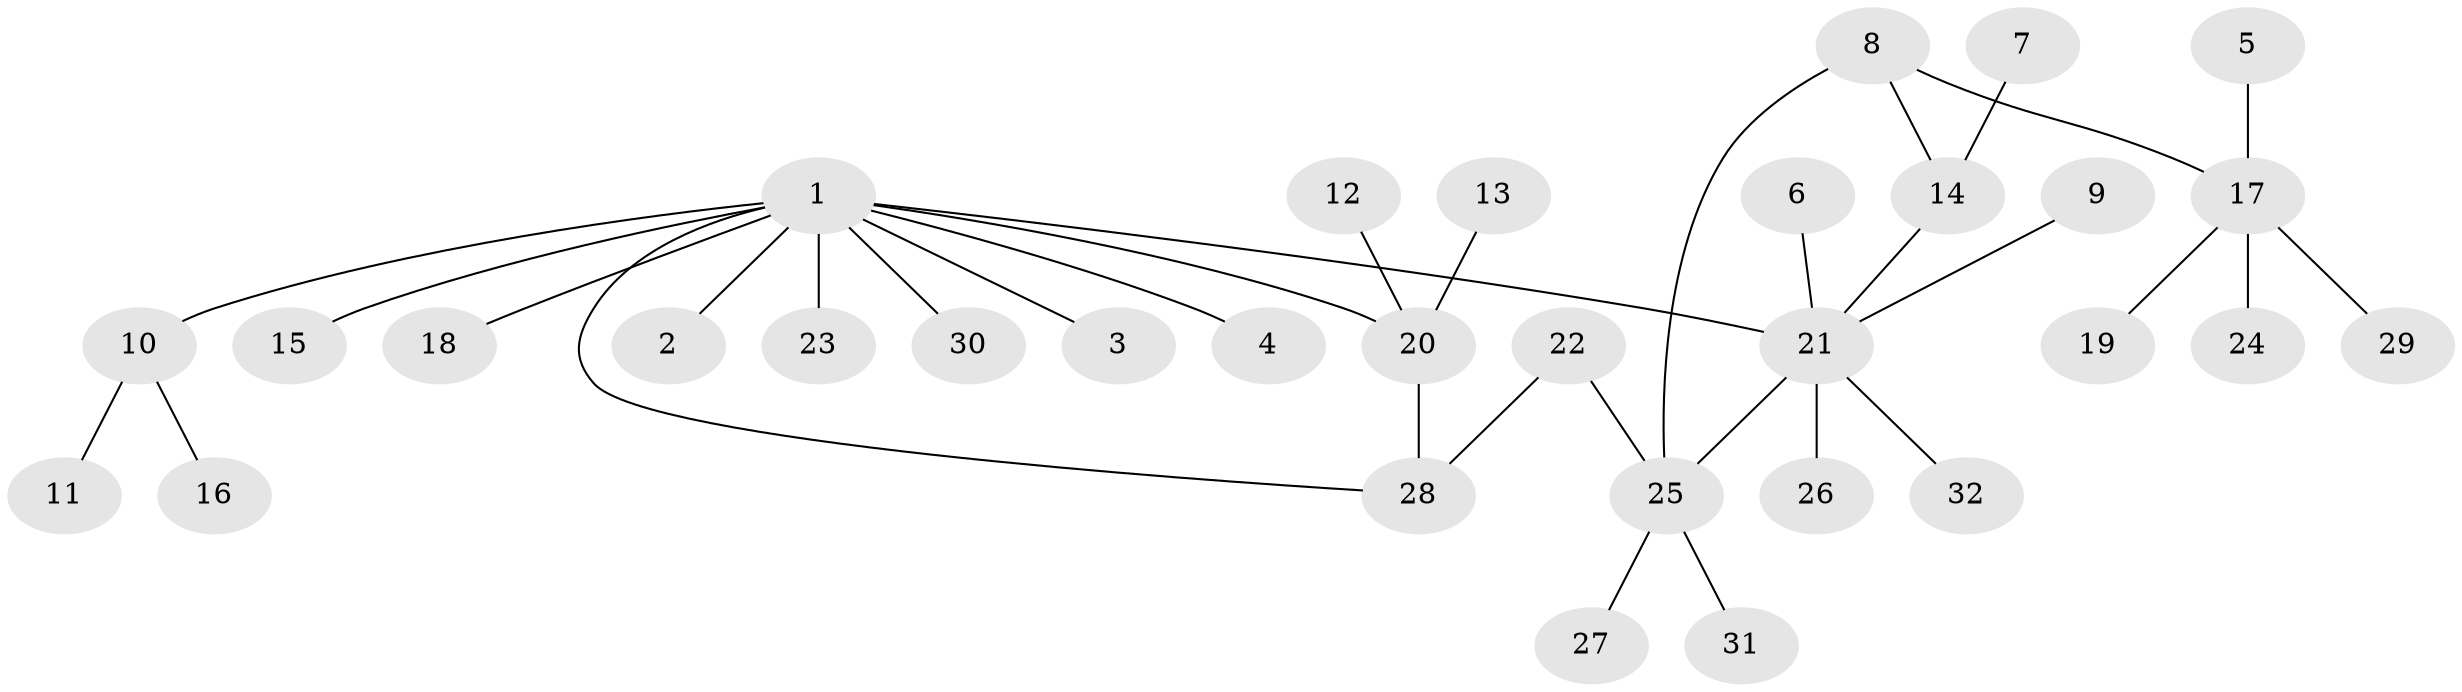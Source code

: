 // original degree distribution, {3: 0.06349206349206349, 11: 0.015873015873015872, 8: 0.015873015873015872, 6: 0.031746031746031744, 1: 0.6190476190476191, 2: 0.15873015873015872, 4: 0.06349206349206349, 5: 0.015873015873015872, 7: 0.015873015873015872}
// Generated by graph-tools (version 1.1) at 2025/26/03/09/25 03:26:00]
// undirected, 32 vertices, 34 edges
graph export_dot {
graph [start="1"]
  node [color=gray90,style=filled];
  1;
  2;
  3;
  4;
  5;
  6;
  7;
  8;
  9;
  10;
  11;
  12;
  13;
  14;
  15;
  16;
  17;
  18;
  19;
  20;
  21;
  22;
  23;
  24;
  25;
  26;
  27;
  28;
  29;
  30;
  31;
  32;
  1 -- 2 [weight=1.0];
  1 -- 3 [weight=1.0];
  1 -- 4 [weight=1.0];
  1 -- 10 [weight=1.0];
  1 -- 15 [weight=1.0];
  1 -- 18 [weight=1.0];
  1 -- 20 [weight=1.0];
  1 -- 21 [weight=1.0];
  1 -- 23 [weight=1.0];
  1 -- 28 [weight=1.0];
  1 -- 30 [weight=1.0];
  5 -- 17 [weight=1.0];
  6 -- 21 [weight=1.0];
  7 -- 14 [weight=1.0];
  8 -- 14 [weight=1.0];
  8 -- 17 [weight=1.0];
  8 -- 25 [weight=1.0];
  9 -- 21 [weight=1.0];
  10 -- 11 [weight=1.0];
  10 -- 16 [weight=1.0];
  12 -- 20 [weight=1.0];
  13 -- 20 [weight=1.0];
  14 -- 21 [weight=1.0];
  17 -- 19 [weight=1.0];
  17 -- 24 [weight=1.0];
  17 -- 29 [weight=1.0];
  20 -- 28 [weight=1.0];
  21 -- 25 [weight=1.0];
  21 -- 26 [weight=1.0];
  21 -- 32 [weight=1.0];
  22 -- 25 [weight=1.0];
  22 -- 28 [weight=1.0];
  25 -- 27 [weight=1.0];
  25 -- 31 [weight=1.0];
}
